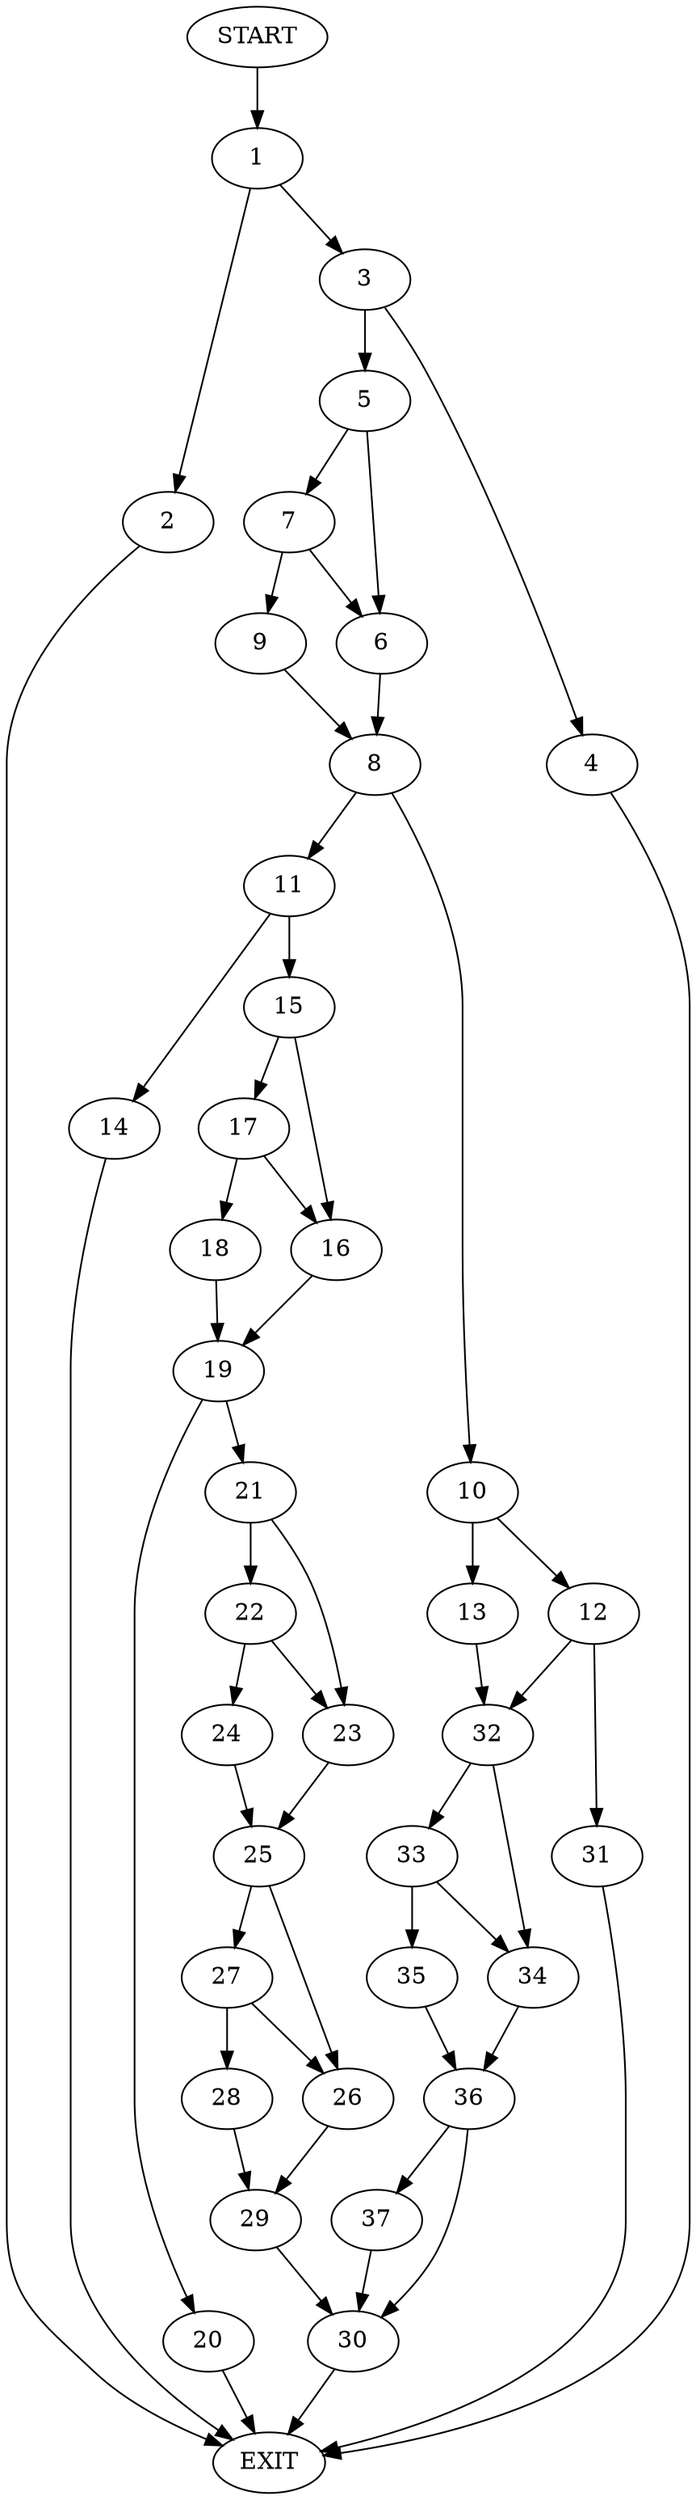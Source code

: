 digraph {
0 [label="START"]
38 [label="EXIT"]
0 -> 1
1 -> 2
1 -> 3
2 -> 38
3 -> 4
3 -> 5
4 -> 38
5 -> 6
5 -> 7
6 -> 8
7 -> 9
7 -> 6
9 -> 8
8 -> 10
8 -> 11
10 -> 12
10 -> 13
11 -> 14
11 -> 15
14 -> 38
15 -> 16
15 -> 17
17 -> 16
17 -> 18
16 -> 19
18 -> 19
19 -> 20
19 -> 21
20 -> 38
21 -> 22
21 -> 23
22 -> 24
22 -> 23
23 -> 25
24 -> 25
25 -> 26
25 -> 27
27 -> 26
27 -> 28
26 -> 29
28 -> 29
29 -> 30
30 -> 38
12 -> 31
12 -> 32
13 -> 32
32 -> 33
32 -> 34
31 -> 38
33 -> 35
33 -> 34
34 -> 36
35 -> 36
36 -> 37
36 -> 30
37 -> 30
}
